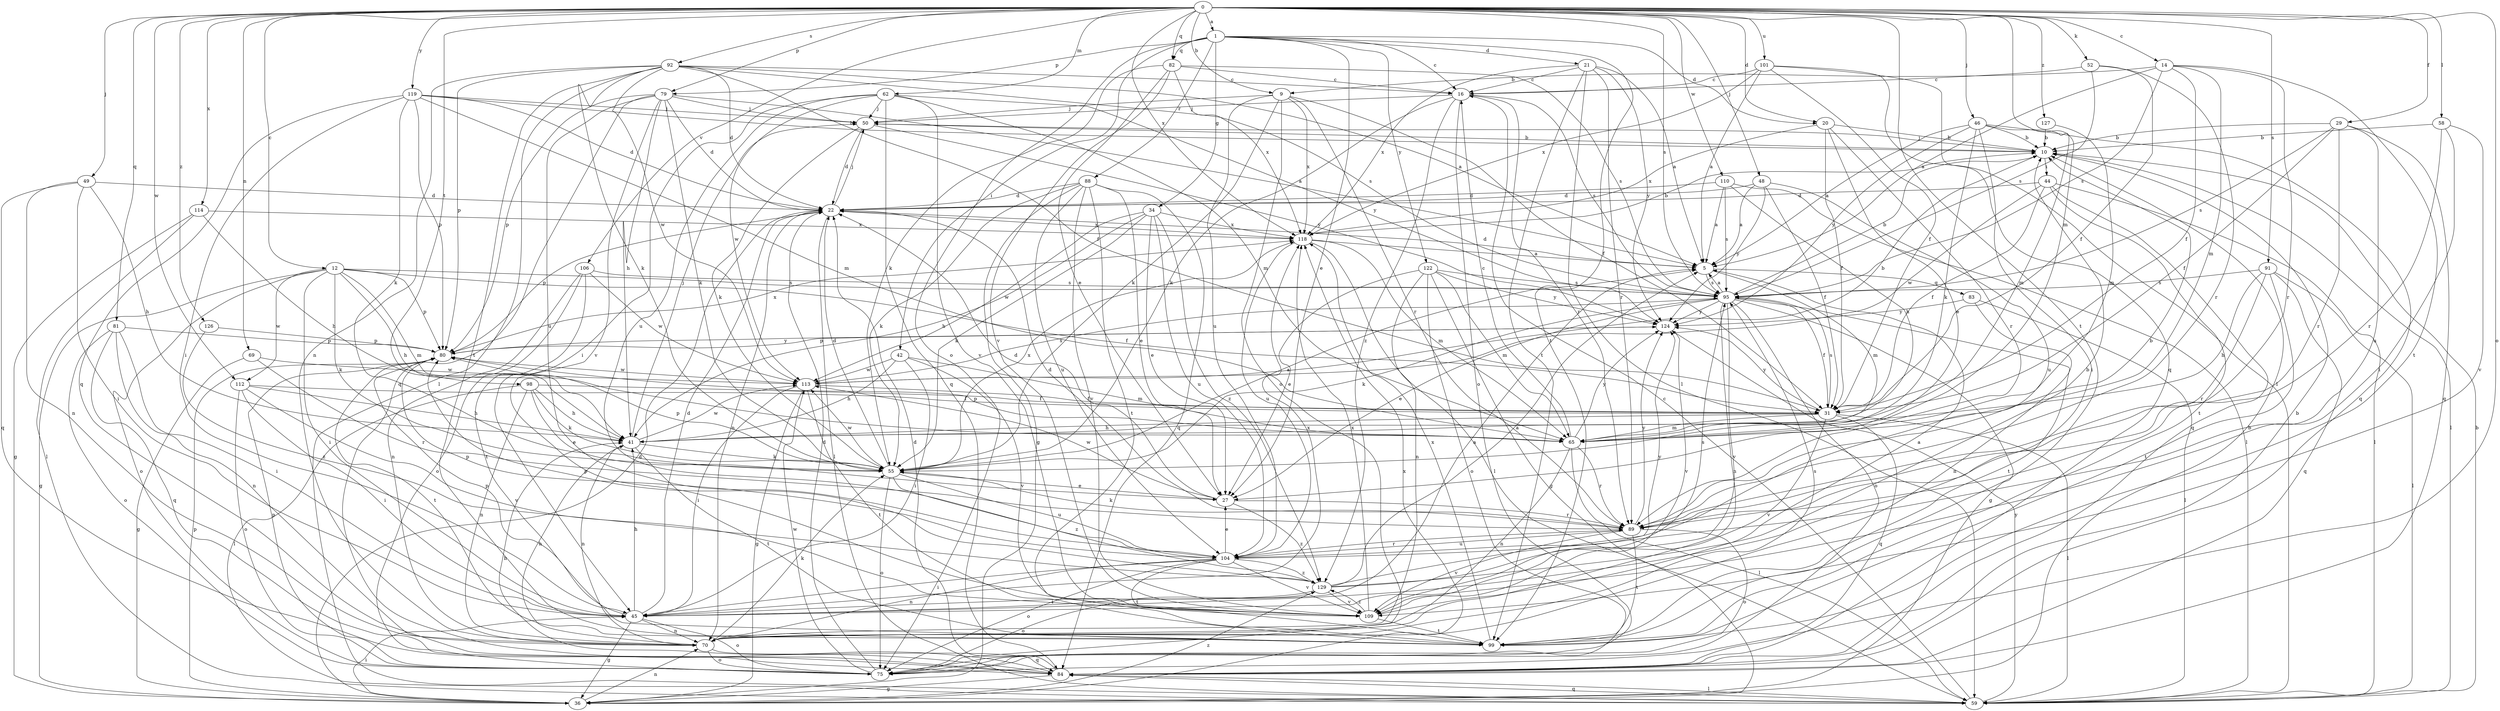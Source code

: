 strict digraph  {
0;
1;
5;
9;
10;
12;
14;
16;
20;
21;
22;
27;
29;
31;
34;
36;
41;
42;
44;
45;
46;
48;
49;
50;
52;
55;
58;
59;
62;
65;
69;
70;
75;
79;
80;
81;
82;
83;
84;
88;
89;
91;
92;
95;
98;
99;
101;
104;
106;
109;
110;
112;
113;
114;
118;
119;
122;
124;
126;
127;
129;
0 -> 1  [label=a];
0 -> 9  [label=b];
0 -> 12  [label=c];
0 -> 14  [label=c];
0 -> 20  [label=d];
0 -> 29  [label=f];
0 -> 46  [label=j];
0 -> 48  [label=j];
0 -> 49  [label=j];
0 -> 52  [label=k];
0 -> 58  [label=l];
0 -> 62  [label=m];
0 -> 65  [label=m];
0 -> 69  [label=n];
0 -> 75  [label=o];
0 -> 79  [label=p];
0 -> 81  [label=q];
0 -> 82  [label=q];
0 -> 91  [label=s];
0 -> 92  [label=s];
0 -> 95  [label=s];
0 -> 98  [label=t];
0 -> 99  [label=t];
0 -> 101  [label=u];
0 -> 106  [label=v];
0 -> 110  [label=w];
0 -> 112  [label=w];
0 -> 114  [label=x];
0 -> 118  [label=x];
0 -> 119  [label=y];
0 -> 126  [label=z];
0 -> 127  [label=z];
1 -> 16  [label=c];
1 -> 20  [label=d];
1 -> 21  [label=d];
1 -> 27  [label=e];
1 -> 34  [label=g];
1 -> 42  [label=i];
1 -> 75  [label=o];
1 -> 79  [label=p];
1 -> 82  [label=q];
1 -> 88  [label=r];
1 -> 99  [label=t];
1 -> 122  [label=y];
5 -> 22  [label=d];
5 -> 65  [label=m];
5 -> 83  [label=q];
5 -> 95  [label=s];
9 -> 31  [label=f];
9 -> 50  [label=j];
9 -> 55  [label=k];
9 -> 75  [label=o];
9 -> 89  [label=r];
9 -> 104  [label=u];
9 -> 118  [label=x];
10 -> 44  [label=i];
10 -> 50  [label=j];
10 -> 59  [label=l];
12 -> 31  [label=f];
12 -> 36  [label=g];
12 -> 41  [label=h];
12 -> 45  [label=i];
12 -> 55  [label=k];
12 -> 65  [label=m];
12 -> 75  [label=o];
12 -> 80  [label=p];
12 -> 95  [label=s];
12 -> 112  [label=w];
14 -> 5  [label=a];
14 -> 9  [label=b];
14 -> 31  [label=f];
14 -> 65  [label=m];
14 -> 89  [label=r];
14 -> 95  [label=s];
14 -> 99  [label=t];
16 -> 50  [label=j];
16 -> 55  [label=k];
16 -> 75  [label=o];
16 -> 89  [label=r];
16 -> 95  [label=s];
16 -> 129  [label=z];
20 -> 10  [label=b];
20 -> 27  [label=e];
20 -> 31  [label=f];
20 -> 89  [label=r];
20 -> 118  [label=x];
21 -> 5  [label=a];
21 -> 16  [label=c];
21 -> 59  [label=l];
21 -> 89  [label=r];
21 -> 99  [label=t];
21 -> 118  [label=x];
21 -> 124  [label=y];
22 -> 50  [label=j];
22 -> 59  [label=l];
22 -> 70  [label=n];
22 -> 80  [label=p];
22 -> 118  [label=x];
27 -> 22  [label=d];
27 -> 89  [label=r];
27 -> 113  [label=w];
27 -> 129  [label=z];
29 -> 10  [label=b];
29 -> 31  [label=f];
29 -> 84  [label=q];
29 -> 89  [label=r];
29 -> 95  [label=s];
29 -> 104  [label=u];
31 -> 41  [label=h];
31 -> 59  [label=l];
31 -> 65  [label=m];
31 -> 84  [label=q];
31 -> 95  [label=s];
31 -> 109  [label=v];
31 -> 124  [label=y];
34 -> 27  [label=e];
34 -> 41  [label=h];
34 -> 55  [label=k];
34 -> 104  [label=u];
34 -> 113  [label=w];
34 -> 118  [label=x];
34 -> 129  [label=z];
36 -> 10  [label=b];
36 -> 22  [label=d];
36 -> 45  [label=i];
36 -> 70  [label=n];
36 -> 80  [label=p];
36 -> 118  [label=x];
36 -> 129  [label=z];
41 -> 50  [label=j];
41 -> 55  [label=k];
41 -> 70  [label=n];
41 -> 99  [label=t];
41 -> 113  [label=w];
42 -> 41  [label=h];
42 -> 45  [label=i];
42 -> 65  [label=m];
42 -> 109  [label=v];
42 -> 113  [label=w];
44 -> 22  [label=d];
44 -> 31  [label=f];
44 -> 59  [label=l];
44 -> 84  [label=q];
44 -> 99  [label=t];
44 -> 113  [label=w];
45 -> 5  [label=a];
45 -> 22  [label=d];
45 -> 36  [label=g];
45 -> 41  [label=h];
45 -> 70  [label=n];
45 -> 75  [label=o];
45 -> 80  [label=p];
45 -> 118  [label=x];
46 -> 5  [label=a];
46 -> 10  [label=b];
46 -> 45  [label=i];
46 -> 55  [label=k];
46 -> 65  [label=m];
46 -> 84  [label=q];
46 -> 124  [label=y];
48 -> 5  [label=a];
48 -> 22  [label=d];
48 -> 31  [label=f];
48 -> 104  [label=u];
48 -> 124  [label=y];
49 -> 22  [label=d];
49 -> 41  [label=h];
49 -> 45  [label=i];
49 -> 70  [label=n];
49 -> 84  [label=q];
50 -> 10  [label=b];
50 -> 22  [label=d];
50 -> 55  [label=k];
50 -> 124  [label=y];
52 -> 16  [label=c];
52 -> 31  [label=f];
52 -> 89  [label=r];
52 -> 95  [label=s];
55 -> 5  [label=a];
55 -> 22  [label=d];
55 -> 27  [label=e];
55 -> 75  [label=o];
55 -> 80  [label=p];
55 -> 104  [label=u];
55 -> 113  [label=w];
55 -> 118  [label=x];
55 -> 129  [label=z];
58 -> 10  [label=b];
58 -> 45  [label=i];
58 -> 89  [label=r];
58 -> 109  [label=v];
59 -> 10  [label=b];
59 -> 16  [label=c];
59 -> 84  [label=q];
59 -> 124  [label=y];
62 -> 45  [label=i];
62 -> 50  [label=j];
62 -> 65  [label=m];
62 -> 84  [label=q];
62 -> 104  [label=u];
62 -> 109  [label=v];
62 -> 113  [label=w];
62 -> 124  [label=y];
65 -> 16  [label=c];
65 -> 59  [label=l];
65 -> 70  [label=n];
65 -> 80  [label=p];
65 -> 89  [label=r];
65 -> 124  [label=y];
69 -> 36  [label=g];
69 -> 89  [label=r];
69 -> 113  [label=w];
70 -> 41  [label=h];
70 -> 55  [label=k];
70 -> 75  [label=o];
70 -> 84  [label=q];
70 -> 95  [label=s];
75 -> 22  [label=d];
75 -> 80  [label=p];
75 -> 113  [label=w];
79 -> 5  [label=a];
79 -> 22  [label=d];
79 -> 41  [label=h];
79 -> 50  [label=j];
79 -> 55  [label=k];
79 -> 80  [label=p];
79 -> 84  [label=q];
79 -> 104  [label=u];
79 -> 109  [label=v];
80 -> 99  [label=t];
80 -> 113  [label=w];
80 -> 118  [label=x];
80 -> 124  [label=y];
81 -> 45  [label=i];
81 -> 70  [label=n];
81 -> 75  [label=o];
81 -> 80  [label=p];
81 -> 84  [label=q];
82 -> 16  [label=c];
82 -> 27  [label=e];
82 -> 55  [label=k];
82 -> 95  [label=s];
82 -> 109  [label=v];
82 -> 118  [label=x];
83 -> 59  [label=l];
83 -> 70  [label=n];
83 -> 124  [label=y];
84 -> 10  [label=b];
84 -> 22  [label=d];
84 -> 36  [label=g];
84 -> 41  [label=h];
84 -> 59  [label=l];
88 -> 22  [label=d];
88 -> 27  [label=e];
88 -> 36  [label=g];
88 -> 55  [label=k];
88 -> 84  [label=q];
88 -> 99  [label=t];
88 -> 104  [label=u];
88 -> 109  [label=v];
89 -> 10  [label=b];
89 -> 22  [label=d];
89 -> 55  [label=k];
89 -> 75  [label=o];
89 -> 99  [label=t];
89 -> 104  [label=u];
89 -> 109  [label=v];
89 -> 124  [label=y];
91 -> 41  [label=h];
91 -> 59  [label=l];
91 -> 84  [label=q];
91 -> 89  [label=r];
91 -> 95  [label=s];
91 -> 99  [label=t];
92 -> 5  [label=a];
92 -> 16  [label=c];
92 -> 22  [label=d];
92 -> 31  [label=f];
92 -> 55  [label=k];
92 -> 59  [label=l];
92 -> 70  [label=n];
92 -> 80  [label=p];
92 -> 95  [label=s];
92 -> 99  [label=t];
92 -> 113  [label=w];
95 -> 5  [label=a];
95 -> 10  [label=b];
95 -> 27  [label=e];
95 -> 31  [label=f];
95 -> 36  [label=g];
95 -> 55  [label=k];
95 -> 70  [label=n];
95 -> 75  [label=o];
95 -> 99  [label=t];
95 -> 109  [label=v];
95 -> 124  [label=y];
98 -> 27  [label=e];
98 -> 31  [label=f];
98 -> 41  [label=h];
98 -> 55  [label=k];
98 -> 59  [label=l];
98 -> 70  [label=n];
99 -> 118  [label=x];
101 -> 5  [label=a];
101 -> 16  [label=c];
101 -> 31  [label=f];
101 -> 59  [label=l];
101 -> 84  [label=q];
101 -> 118  [label=x];
104 -> 27  [label=e];
104 -> 45  [label=i];
104 -> 70  [label=n];
104 -> 75  [label=o];
104 -> 80  [label=p];
104 -> 89  [label=r];
104 -> 99  [label=t];
104 -> 109  [label=v];
104 -> 129  [label=z];
106 -> 70  [label=n];
106 -> 75  [label=o];
106 -> 95  [label=s];
106 -> 99  [label=t];
106 -> 113  [label=w];
109 -> 5  [label=a];
109 -> 99  [label=t];
109 -> 118  [label=x];
109 -> 129  [label=z];
110 -> 5  [label=a];
110 -> 22  [label=d];
110 -> 41  [label=h];
110 -> 59  [label=l];
110 -> 95  [label=s];
112 -> 31  [label=f];
112 -> 41  [label=h];
112 -> 45  [label=i];
112 -> 75  [label=o];
112 -> 109  [label=v];
113 -> 10  [label=b];
113 -> 31  [label=f];
113 -> 36  [label=g];
113 -> 45  [label=i];
113 -> 95  [label=s];
113 -> 99  [label=t];
114 -> 36  [label=g];
114 -> 41  [label=h];
114 -> 59  [label=l];
114 -> 118  [label=x];
118 -> 5  [label=a];
118 -> 10  [label=b];
118 -> 59  [label=l];
118 -> 65  [label=m];
118 -> 104  [label=u];
119 -> 10  [label=b];
119 -> 22  [label=d];
119 -> 45  [label=i];
119 -> 50  [label=j];
119 -> 55  [label=k];
119 -> 65  [label=m];
119 -> 80  [label=p];
119 -> 84  [label=q];
122 -> 27  [label=e];
122 -> 36  [label=g];
122 -> 65  [label=m];
122 -> 70  [label=n];
122 -> 75  [label=o];
122 -> 95  [label=s];
122 -> 124  [label=y];
124 -> 80  [label=p];
124 -> 109  [label=v];
126 -> 80  [label=p];
126 -> 129  [label=z];
127 -> 10  [label=b];
127 -> 65  [label=m];
129 -> 5  [label=a];
129 -> 10  [label=b];
129 -> 45  [label=i];
129 -> 75  [label=o];
129 -> 80  [label=p];
129 -> 95  [label=s];
129 -> 109  [label=v];
129 -> 124  [label=y];
}
